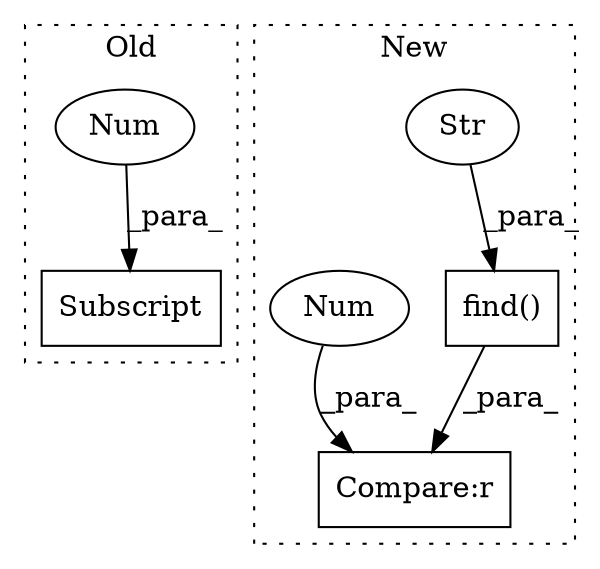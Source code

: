 digraph G {
subgraph cluster0 {
1 [label="Subscript" a="63" s="711,0" l="39,0" shape="box"];
3 [label="Num" a="76" s="747" l="2" shape="ellipse"];
label = "Old";
style="dotted";
}
subgraph cluster1 {
2 [label="find()" a="75" s="414,440" l="14,1" shape="box"];
4 [label="Compare:r" a="40" s="414" l="33" shape="box"];
5 [label="Str" a="66" s="428" l="12" shape="ellipse"];
6 [label="Num" a="76" s="445" l="2" shape="ellipse"];
label = "New";
style="dotted";
}
2 -> 4 [label="_para_"];
3 -> 1 [label="_para_"];
5 -> 2 [label="_para_"];
6 -> 4 [label="_para_"];
}